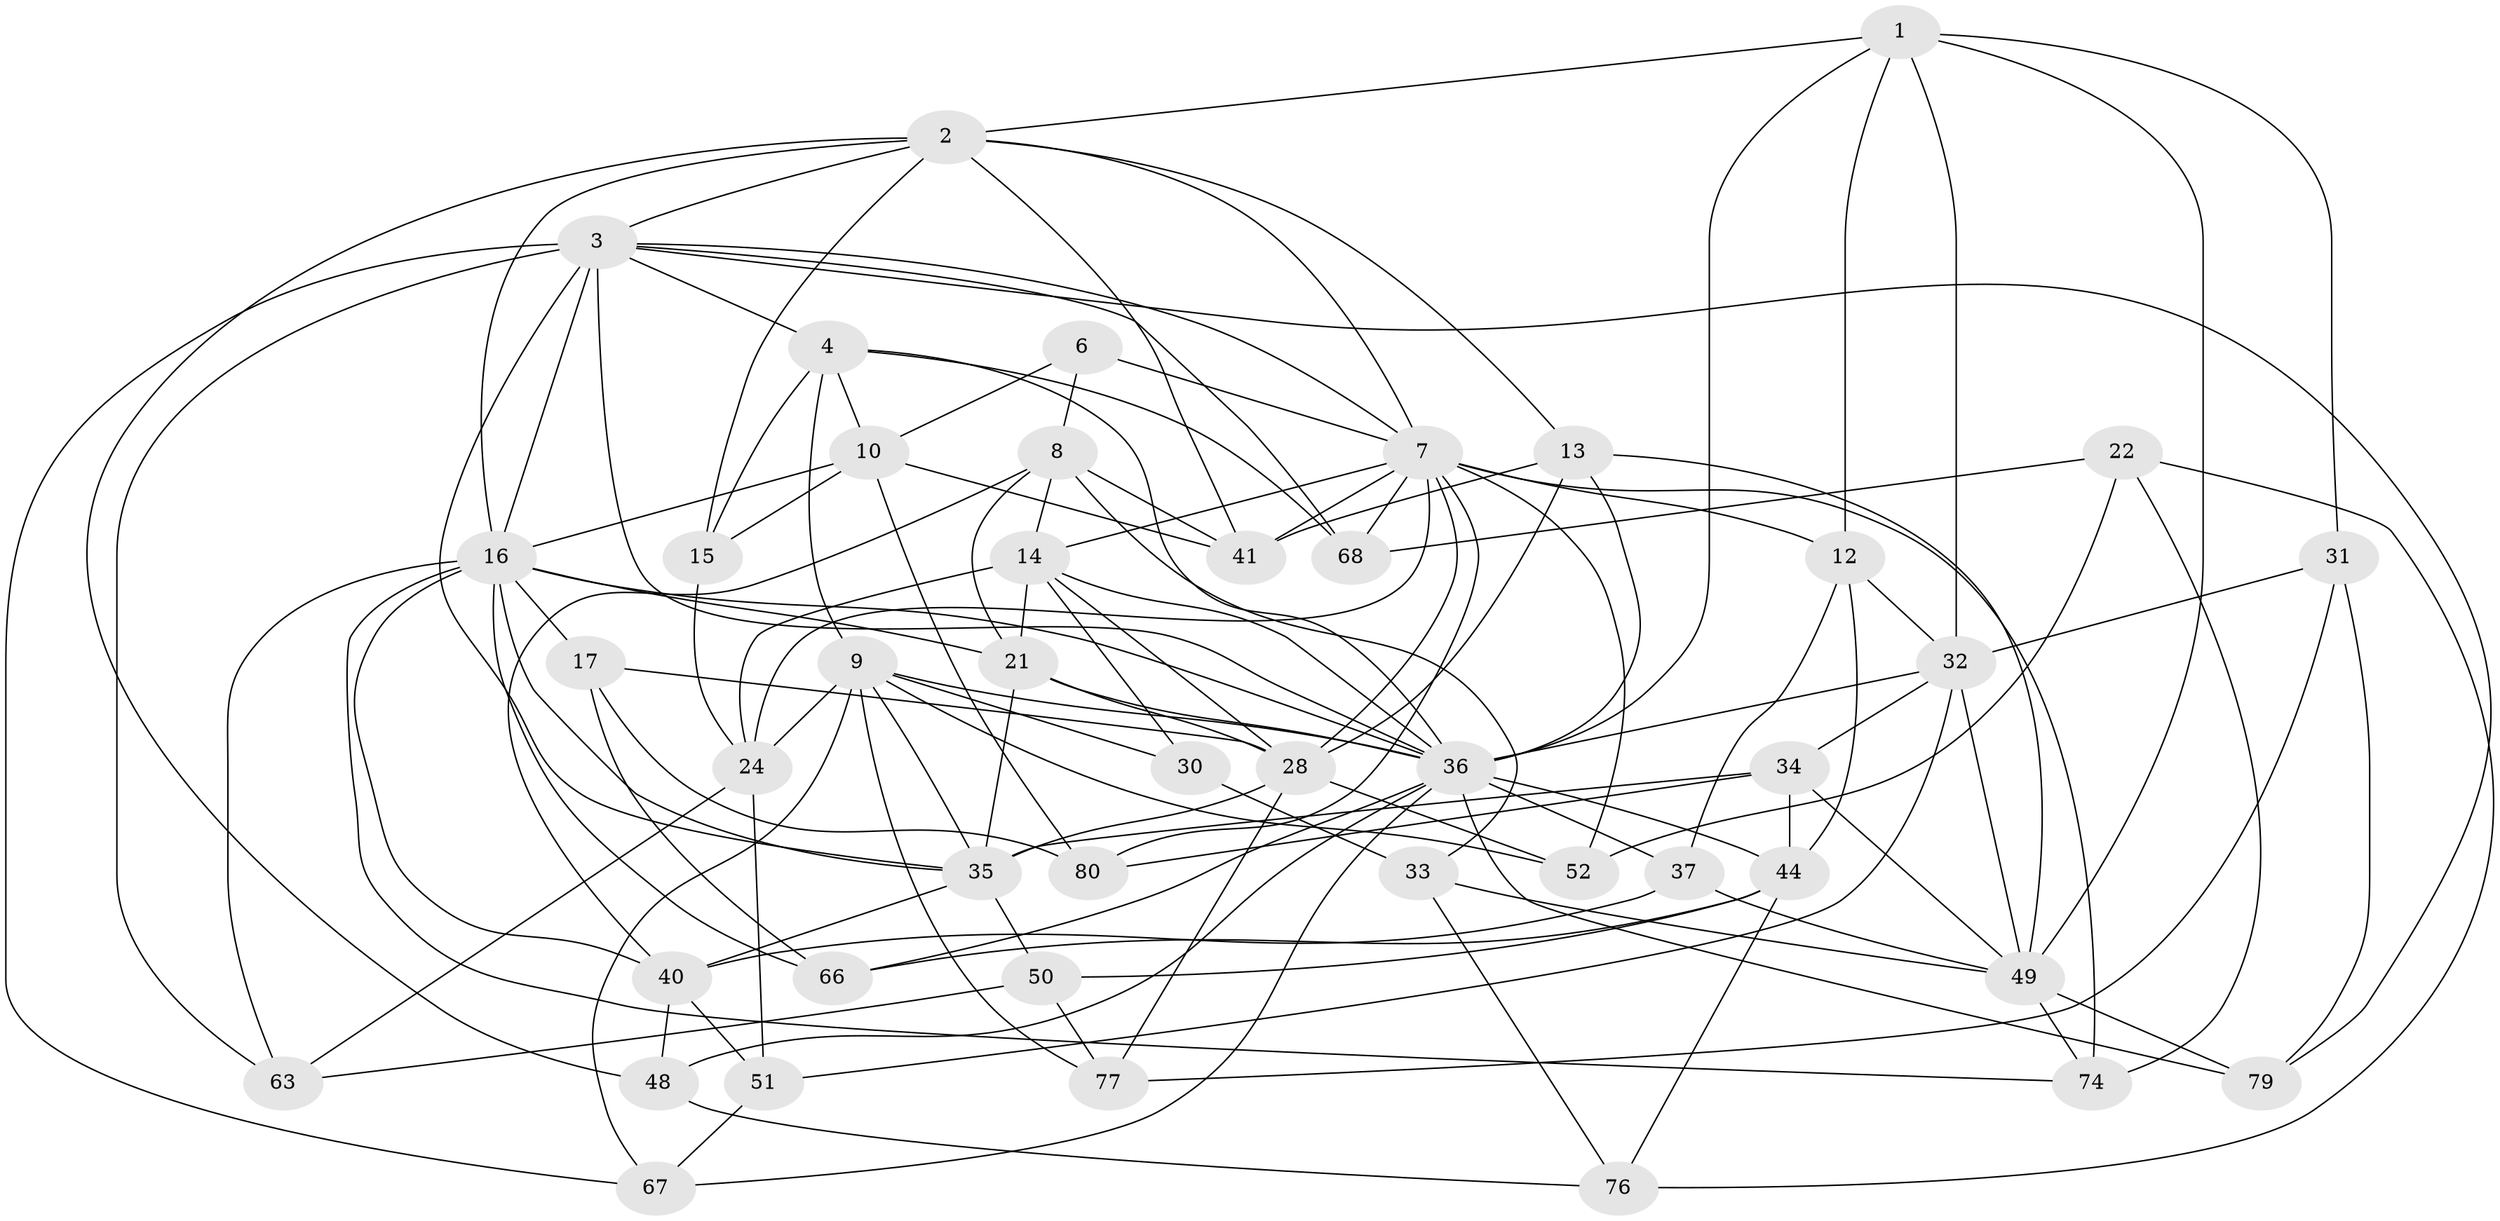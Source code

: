// original degree distribution, {4: 1.0}
// Generated by graph-tools (version 1.1) at 2025/16/03/09/25 04:16:30]
// undirected, 44 vertices, 126 edges
graph export_dot {
graph [start="1"]
  node [color=gray90,style=filled];
  1 [super="+29"];
  2 [super="+59+42"];
  3 [super="+5"];
  4 [super="+53"];
  6;
  7 [super="+47+72+11"];
  8 [super="+26"];
  9 [super="+25+61"];
  10 [super="+38"];
  12 [super="+27"];
  13 [super="+46"];
  14 [super="+19+56"];
  15;
  16 [super="+23"];
  17;
  21 [super="+69"];
  22;
  24 [super="+39"];
  28 [super="+64+86"];
  30;
  31;
  32 [super="+85"];
  33;
  34 [super="+45"];
  35 [super="+57+84"];
  36 [super="+62+43"];
  37;
  40 [super="+73"];
  41 [super="+87"];
  44 [super="+83"];
  48;
  49 [super="+55+78"];
  50;
  51;
  52;
  63;
  66;
  67;
  68;
  74;
  76;
  77;
  79;
  80;
  1 -- 12;
  1 -- 36;
  1 -- 31;
  1 -- 2;
  1 -- 49;
  1 -- 32;
  2 -- 15;
  2 -- 48;
  2 -- 13;
  2 -- 16;
  2 -- 41;
  2 -- 7;
  2 -- 3;
  3 -- 68;
  3 -- 63;
  3 -- 79;
  3 -- 35;
  3 -- 67;
  3 -- 7;
  3 -- 16;
  3 -- 36;
  3 -- 4;
  4 -- 68;
  4 -- 36;
  4 -- 9;
  4 -- 10;
  4 -- 15;
  6 -- 10;
  6 -- 7 [weight=2];
  6 -- 8;
  7 -- 12 [weight=2];
  7 -- 24;
  7 -- 80;
  7 -- 14;
  7 -- 28;
  7 -- 68;
  7 -- 41;
  7 -- 74;
  7 -- 52;
  8 -- 41;
  8 -- 21;
  8 -- 14;
  8 -- 33;
  8 -- 40;
  9 -- 35;
  9 -- 67;
  9 -- 30;
  9 -- 24;
  9 -- 77;
  9 -- 52;
  9 -- 36;
  10 -- 15;
  10 -- 80;
  10 -- 41;
  10 -- 16;
  12 -- 37;
  12 -- 44;
  12 -- 32;
  13 -- 28;
  13 -- 36;
  13 -- 41 [weight=2];
  13 -- 49;
  14 -- 28;
  14 -- 30 [weight=2];
  14 -- 21;
  14 -- 24;
  14 -- 36;
  15 -- 24;
  16 -- 40;
  16 -- 66;
  16 -- 36 [weight=2];
  16 -- 74;
  16 -- 17;
  16 -- 63;
  16 -- 35;
  16 -- 21;
  17 -- 80;
  17 -- 66;
  17 -- 28;
  21 -- 36;
  21 -- 35;
  21 -- 28;
  22 -- 74;
  22 -- 52;
  22 -- 76;
  22 -- 68;
  24 -- 51;
  24 -- 63;
  28 -- 52;
  28 -- 35;
  28 -- 77;
  30 -- 33;
  31 -- 79;
  31 -- 32;
  31 -- 77;
  32 -- 34 [weight=2];
  32 -- 49;
  32 -- 51;
  32 -- 36;
  33 -- 76;
  33 -- 49;
  34 -- 80;
  34 -- 49;
  34 -- 44;
  34 -- 35;
  35 -- 40;
  35 -- 50;
  36 -- 37;
  36 -- 48;
  36 -- 66;
  36 -- 67;
  36 -- 44;
  36 -- 79;
  37 -- 40;
  37 -- 49;
  40 -- 48;
  40 -- 51;
  44 -- 76;
  44 -- 50;
  44 -- 66;
  48 -- 76;
  49 -- 74;
  49 -- 79;
  50 -- 63;
  50 -- 77;
  51 -- 67;
}
